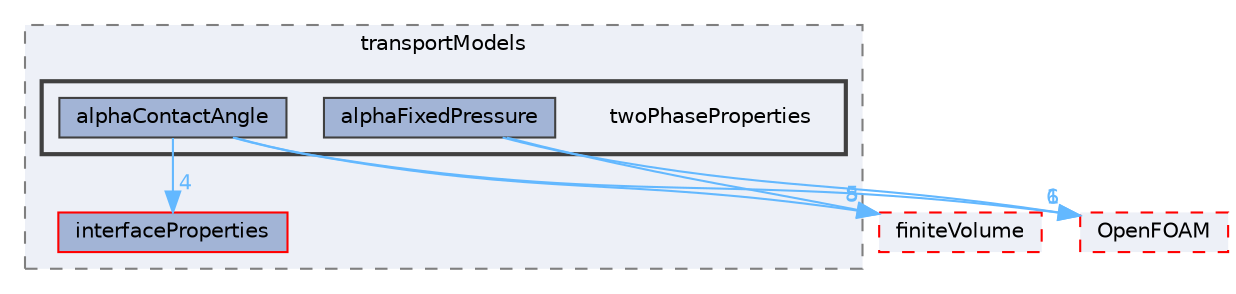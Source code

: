 digraph "src/transportModels/twoPhaseProperties"
{
 // LATEX_PDF_SIZE
  bgcolor="transparent";
  edge [fontname=Helvetica,fontsize=10,labelfontname=Helvetica,labelfontsize=10];
  node [fontname=Helvetica,fontsize=10,shape=box,height=0.2,width=0.4];
  compound=true
  subgraph clusterdir_9415e59289a6feeb24164dafa70a594f {
    graph [ bgcolor="#edf0f7", pencolor="grey50", label="transportModels", fontname=Helvetica,fontsize=10 style="filled,dashed", URL="dir_9415e59289a6feeb24164dafa70a594f.html",tooltip=""]
  dir_c88d6d7462244dc5ba84ed1605548fd3 [label="interfaceProperties", fillcolor="#a2b4d6", color="red", style="filled", URL="dir_c88d6d7462244dc5ba84ed1605548fd3.html",tooltip=""];
  subgraph clusterdir_3019d983b5a7602720418391e329a496 {
    graph [ bgcolor="#edf0f7", pencolor="grey25", label="", fontname=Helvetica,fontsize=10 style="filled,bold", URL="dir_3019d983b5a7602720418391e329a496.html",tooltip=""]
    dir_3019d983b5a7602720418391e329a496 [shape=plaintext, label="twoPhaseProperties"];
  dir_b1ba5e17089ce8977fd49ed0dea41c50 [label="alphaContactAngle", fillcolor="#a2b4d6", color="grey25", style="filled", URL="dir_b1ba5e17089ce8977fd49ed0dea41c50.html",tooltip=""];
  dir_5cc4425849afd5f12d0c88462d52aecd [label="alphaFixedPressure", fillcolor="#a2b4d6", color="grey25", style="filled", URL="dir_5cc4425849afd5f12d0c88462d52aecd.html",tooltip=""];
  }
  }
  dir_9bd15774b555cf7259a6fa18f99fe99b [label="finiteVolume", fillcolor="#edf0f7", color="red", style="filled,dashed", URL="dir_9bd15774b555cf7259a6fa18f99fe99b.html",tooltip=""];
  dir_c5473ff19b20e6ec4dfe5c310b3778a8 [label="OpenFOAM", fillcolor="#edf0f7", color="red", style="filled,dashed", URL="dir_c5473ff19b20e6ec4dfe5c310b3778a8.html",tooltip=""];
  dir_b1ba5e17089ce8977fd49ed0dea41c50->dir_9bd15774b555cf7259a6fa18f99fe99b [headlabel="8", labeldistance=1.5 headhref="dir_000088_001387.html" href="dir_000088_001387.html" color="steelblue1" fontcolor="steelblue1"];
  dir_b1ba5e17089ce8977fd49ed0dea41c50->dir_c5473ff19b20e6ec4dfe5c310b3778a8 [headlabel="6", labeldistance=1.5 headhref="dir_000088_002695.html" href="dir_000088_002695.html" color="steelblue1" fontcolor="steelblue1"];
  dir_b1ba5e17089ce8977fd49ed0dea41c50->dir_c88d6d7462244dc5ba84ed1605548fd3 [headlabel="4", labeldistance=1.5 headhref="dir_000088_001903.html" href="dir_000088_001903.html" color="steelblue1" fontcolor="steelblue1"];
  dir_5cc4425849afd5f12d0c88462d52aecd->dir_9bd15774b555cf7259a6fa18f99fe99b [headlabel="5", labeldistance=1.5 headhref="dir_000090_001387.html" href="dir_000090_001387.html" color="steelblue1" fontcolor="steelblue1"];
  dir_5cc4425849afd5f12d0c88462d52aecd->dir_c5473ff19b20e6ec4dfe5c310b3778a8 [headlabel="1", labeldistance=1.5 headhref="dir_000090_002695.html" href="dir_000090_002695.html" color="steelblue1" fontcolor="steelblue1"];
}
